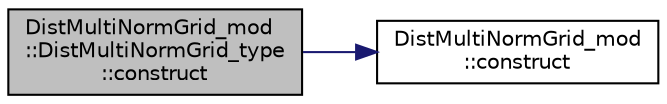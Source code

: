 digraph "DistMultiNormGrid_mod::DistMultiNormGrid_type::construct"
{
 // LATEX_PDF_SIZE
  edge [fontname="Helvetica",fontsize="10",labelfontname="Helvetica",labelfontsize="10"];
  node [fontname="Helvetica",fontsize="10",shape=record];
  rankdir="LR";
  Node1 [label="DistMultiNormGrid_mod\l::DistMultiNormGrid_type\l::construct",height=0.2,width=0.4,color="black", fillcolor="grey75", style="filled", fontcolor="black",tooltip="Set the DistMultiNormGrid properties and return an object of type DistMultiNormGrid_type containing t..."];
  Node1 -> Node2 [color="midnightblue",fontsize="10",style="solid",fontname="Helvetica"];
  Node2 [label="DistMultiNormGrid_mod\l::construct",height=0.2,width=0.4,color="black", fillcolor="white", style="filled",URL="$namespaceDistMultiNormGrid__mod.html#af7e663032d7032c2e812abb9e38e6c7b",tooltip="Set the DistMultiNormGrid properties and return an object of type DistMultiNormGrid_type containing t..."];
}
